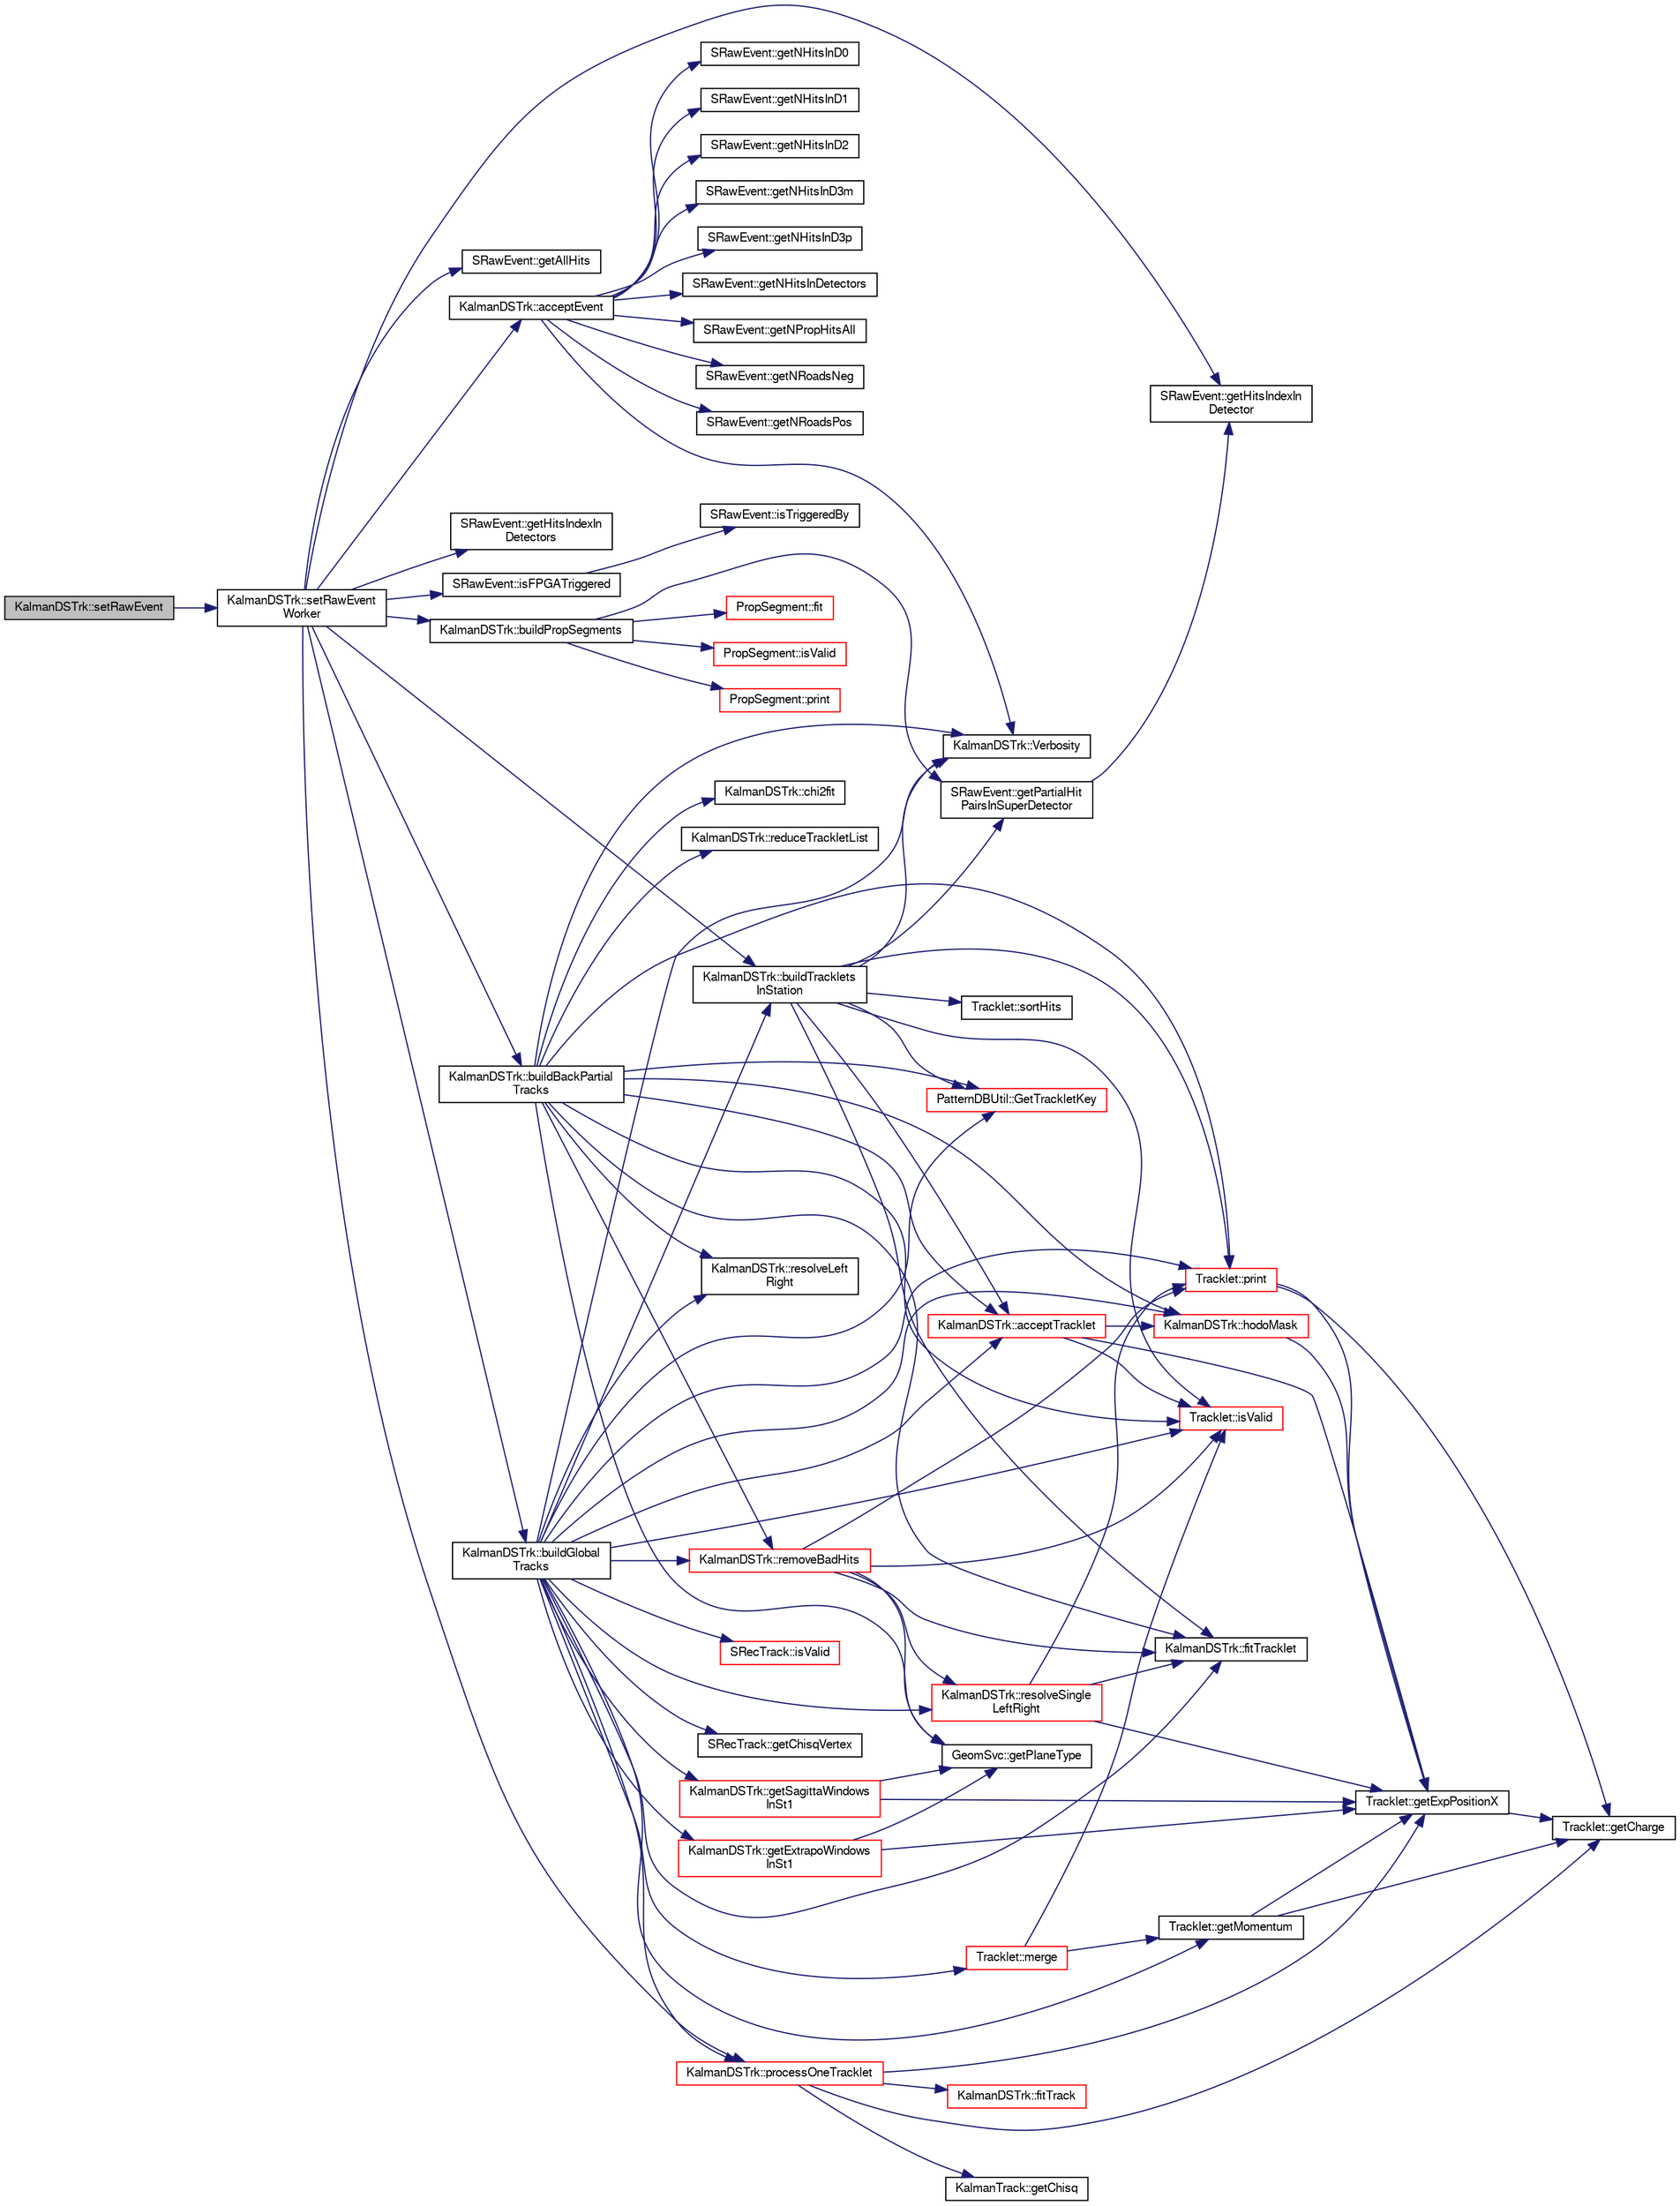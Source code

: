 digraph "KalmanDSTrk::setRawEvent"
{
  bgcolor="transparent";
  edge [fontname="FreeSans",fontsize="10",labelfontname="FreeSans",labelfontsize="10"];
  node [fontname="FreeSans",fontsize="10",shape=record];
  rankdir="LR";
  Node1 [label="KalmanDSTrk::setRawEvent",height=0.2,width=0.4,color="black", fillcolor="grey75", style="filled" fontcolor="black"];
  Node1 -> Node2 [color="midnightblue",fontsize="10",style="solid",fontname="FreeSans"];
  Node2 [label="KalmanDSTrk::setRawEvent\lWorker",height=0.2,width=0.4,color="black",URL="$db/daa/classKalmanDSTrk.html#a58ceb0cdcf685588b2a543d7a9c2bf9d"];
  Node2 -> Node3 [color="midnightblue",fontsize="10",style="solid",fontname="FreeSans"];
  Node3 [label="KalmanDSTrk::acceptEvent",height=0.2,width=0.4,color="black",URL="$db/daa/classKalmanDSTrk.html#a46465ba7b2d935c327e745d75e84e987"];
  Node3 -> Node4 [color="midnightblue",fontsize="10",style="solid",fontname="FreeSans"];
  Node4 [label="SRawEvent::getNHitsInD0",height=0.2,width=0.4,color="black",URL="$d5/d83/classSRawEvent.html#a84f2a0a27b8d7199dcfa8646c7329dc9"];
  Node3 -> Node5 [color="midnightblue",fontsize="10",style="solid",fontname="FreeSans"];
  Node5 [label="SRawEvent::getNHitsInD1",height=0.2,width=0.4,color="black",URL="$d5/d83/classSRawEvent.html#ac10b1d4d7c1fde5b3e03fc2aa9971913"];
  Node3 -> Node6 [color="midnightblue",fontsize="10",style="solid",fontname="FreeSans"];
  Node6 [label="SRawEvent::getNHitsInD2",height=0.2,width=0.4,color="black",URL="$d5/d83/classSRawEvent.html#a1238414467b0d6c43cc758d02b534735"];
  Node3 -> Node7 [color="midnightblue",fontsize="10",style="solid",fontname="FreeSans"];
  Node7 [label="SRawEvent::getNHitsInD3m",height=0.2,width=0.4,color="black",URL="$d5/d83/classSRawEvent.html#a7c85d67df3f2574239ec029c7bfcb8d1"];
  Node3 -> Node8 [color="midnightblue",fontsize="10",style="solid",fontname="FreeSans"];
  Node8 [label="SRawEvent::getNHitsInD3p",height=0.2,width=0.4,color="black",URL="$d5/d83/classSRawEvent.html#a601369467e3de8acba7805a423d18170"];
  Node3 -> Node9 [color="midnightblue",fontsize="10",style="solid",fontname="FreeSans"];
  Node9 [label="SRawEvent::getNHitsInDetectors",height=0.2,width=0.4,color="black",URL="$d5/d83/classSRawEvent.html#ae4c7a5d280af8b58c18c2a1418b6fbbf"];
  Node3 -> Node10 [color="midnightblue",fontsize="10",style="solid",fontname="FreeSans"];
  Node10 [label="SRawEvent::getNPropHitsAll",height=0.2,width=0.4,color="black",URL="$d5/d83/classSRawEvent.html#a1e355c6faa8ee118d23dcc4e30ed65a7"];
  Node3 -> Node11 [color="midnightblue",fontsize="10",style="solid",fontname="FreeSans"];
  Node11 [label="SRawEvent::getNRoadsNeg",height=0.2,width=0.4,color="black",URL="$d5/d83/classSRawEvent.html#a3154afa4fc43e08609234da5399a4eb9"];
  Node3 -> Node12 [color="midnightblue",fontsize="10",style="solid",fontname="FreeSans"];
  Node12 [label="SRawEvent::getNRoadsPos",height=0.2,width=0.4,color="black",URL="$d5/d83/classSRawEvent.html#aa173a02ca8df4bf08b3cda92d20402a7"];
  Node3 -> Node13 [color="midnightblue",fontsize="10",style="solid",fontname="FreeSans"];
  Node13 [label="KalmanDSTrk::Verbosity",height=0.2,width=0.4,color="black",URL="$db/daa/classKalmanDSTrk.html#a27c1f448833fb11030e9e14edaab1de4"];
  Node2 -> Node14 [color="midnightblue",fontsize="10",style="solid",fontname="FreeSans"];
  Node14 [label="SRawEvent::getAllHits",height=0.2,width=0.4,color="black",URL="$d5/d83/classSRawEvent.html#abd6f13b04ed7155aa744111e9324aa41"];
  Node2 -> Node15 [color="midnightblue",fontsize="10",style="solid",fontname="FreeSans"];
  Node15 [label="SRawEvent::isFPGATriggered",height=0.2,width=0.4,color="black",URL="$d5/d83/classSRawEvent.html#aa5f45fc48942fadce059c3a7f29d577c"];
  Node15 -> Node16 [color="midnightblue",fontsize="10",style="solid",fontname="FreeSans"];
  Node16 [label="SRawEvent::isTriggeredBy",height=0.2,width=0.4,color="black",URL="$d5/d83/classSRawEvent.html#af76e9de8f920d84b8f368603c7b1743b"];
  Node2 -> Node17 [color="midnightblue",fontsize="10",style="solid",fontname="FreeSans"];
  Node17 [label="SRawEvent::getHitsIndexIn\lDetectors",height=0.2,width=0.4,color="black",URL="$d5/d83/classSRawEvent.html#a31f6d565298d411c79bc0ddf21d7fd4c"];
  Node2 -> Node18 [color="midnightblue",fontsize="10",style="solid",fontname="FreeSans"];
  Node18 [label="SRawEvent::getHitsIndexIn\lDetector",height=0.2,width=0.4,color="black",URL="$d5/d83/classSRawEvent.html#acf9e10bcf22a77325de8cfc82dc772e0",tooltip="Gets. "];
  Node2 -> Node19 [color="midnightblue",fontsize="10",style="solid",fontname="FreeSans"];
  Node19 [label="KalmanDSTrk::buildPropSegments",height=0.2,width=0.4,color="black",URL="$db/daa/classKalmanDSTrk.html#ac715ce9ee791825f2f65dfd77e6909ba"];
  Node19 -> Node20 [color="midnightblue",fontsize="10",style="solid",fontname="FreeSans"];
  Node20 [label="PropSegment::fit",height=0.2,width=0.4,color="red",URL="$d0/d1e/classPropSegment.html#a50efd15badce32c007c6e1178b2ce977"];
  Node19 -> Node21 [color="midnightblue",fontsize="10",style="solid",fontname="FreeSans"];
  Node21 [label="SRawEvent::getPartialHit\lPairsInSuperDetector",height=0.2,width=0.4,color="black",URL="$d5/d83/classSRawEvent.html#a33468312a0fdd8ebe82ce5f56ce0f1c8"];
  Node21 -> Node18 [color="midnightblue",fontsize="10",style="solid",fontname="FreeSans"];
  Node19 -> Node22 [color="midnightblue",fontsize="10",style="solid",fontname="FreeSans"];
  Node22 [label="PropSegment::isValid",height=0.2,width=0.4,color="red",URL="$d0/d1e/classPropSegment.html#a611e23de53072596ca60acbdfd397345",tooltip="isValid returns non zero if object contains vailid data "];
  Node19 -> Node23 [color="midnightblue",fontsize="10",style="solid",fontname="FreeSans"];
  Node23 [label="PropSegment::print",height=0.2,width=0.4,color="red",URL="$d0/d1e/classPropSegment.html#a04dbc4d41941e680c639e94c335768c6"];
  Node2 -> Node24 [color="midnightblue",fontsize="10",style="solid",fontname="FreeSans"];
  Node24 [label="KalmanDSTrk::buildTracklets\lInStation",height=0.2,width=0.4,color="black",URL="$db/daa/classKalmanDSTrk.html#ab77ac8dc274c5df2658d12c96494d29e",tooltip="Tracklet finding stuff. "];
  Node24 -> Node25 [color="midnightblue",fontsize="10",style="solid",fontname="FreeSans"];
  Node25 [label="KalmanDSTrk::acceptTracklet",height=0.2,width=0.4,color="red",URL="$db/daa/classKalmanDSTrk.html#ac07dbe14e15a8c5fbbca52c118865d33"];
  Node25 -> Node26 [color="midnightblue",fontsize="10",style="solid",fontname="FreeSans"];
  Node26 [label="Tracklet::getExpPositionX",height=0.2,width=0.4,color="black",URL="$d2/d26/classTracklet.html#a34dc65d53a8d13dd4f2cf35ee7f24573"];
  Node26 -> Node27 [color="midnightblue",fontsize="10",style="solid",fontname="FreeSans"];
  Node27 [label="Tracklet::getCharge",height=0.2,width=0.4,color="black",URL="$d2/d26/classTracklet.html#a1f2be06375c110356dabc35f1033ea73"];
  Node25 -> Node28 [color="midnightblue",fontsize="10",style="solid",fontname="FreeSans"];
  Node28 [label="KalmanDSTrk::hodoMask",height=0.2,width=0.4,color="red",URL="$db/daa/classKalmanDSTrk.html#ad56551b49302a8483ec62d2e5b830085"];
  Node28 -> Node26 [color="midnightblue",fontsize="10",style="solid",fontname="FreeSans"];
  Node25 -> Node29 [color="midnightblue",fontsize="10",style="solid",fontname="FreeSans"];
  Node29 [label="Tracklet::isValid",height=0.2,width=0.4,color="red",URL="$d2/d26/classTracklet.html#aca9d101f5ea9336e2e64e9417735b960",tooltip="isValid returns non zero if object contains vailid data "];
  Node24 -> Node30 [color="midnightblue",fontsize="10",style="solid",fontname="FreeSans"];
  Node30 [label="KalmanDSTrk::fitTracklet",height=0.2,width=0.4,color="black",URL="$db/daa/classKalmanDSTrk.html#a7f85c61feb66250b806bbeb6b2b71ff1"];
  Node24 -> Node21 [color="midnightblue",fontsize="10",style="solid",fontname="FreeSans"];
  Node24 -> Node31 [color="midnightblue",fontsize="10",style="solid",fontname="FreeSans"];
  Node31 [label="PatternDBUtil::GetTrackletKey",height=0.2,width=0.4,color="red",URL="$d2/d0e/classPatternDBUtil.html#aed9e2391bc8fb196796eacee685ef5db"];
  Node24 -> Node29 [color="midnightblue",fontsize="10",style="solid",fontname="FreeSans"];
  Node24 -> Node32 [color="midnightblue",fontsize="10",style="solid",fontname="FreeSans"];
  Node32 [label="Tracklet::print",height=0.2,width=0.4,color="red",URL="$d2/d26/classTracklet.html#ae35d72a1a17879f996f97a31df948db4"];
  Node32 -> Node27 [color="midnightblue",fontsize="10",style="solid",fontname="FreeSans"];
  Node32 -> Node26 [color="midnightblue",fontsize="10",style="solid",fontname="FreeSans"];
  Node24 -> Node33 [color="midnightblue",fontsize="10",style="solid",fontname="FreeSans"];
  Node33 [label="Tracklet::sortHits",height=0.2,width=0.4,color="black",URL="$d2/d26/classTracklet.html#a517e8e0a3ccc7678ef2a0cdfa5f7168d"];
  Node24 -> Node13 [color="midnightblue",fontsize="10",style="solid",fontname="FreeSans"];
  Node2 -> Node34 [color="midnightblue",fontsize="10",style="solid",fontname="FreeSans"];
  Node34 [label="KalmanDSTrk::buildBackPartial\lTracks",height=0.2,width=0.4,color="black",URL="$db/daa/classKalmanDSTrk.html#a1d246a6aacb8828783f887e82bb74cd1"];
  Node34 -> Node25 [color="midnightblue",fontsize="10",style="solid",fontname="FreeSans"];
  Node34 -> Node35 [color="midnightblue",fontsize="10",style="solid",fontname="FreeSans"];
  Node35 [label="KalmanDSTrk::chi2fit",height=0.2,width=0.4,color="black",URL="$db/daa/classKalmanDSTrk.html#a09765880f77c3455666b6e4504aeeae4"];
  Node34 -> Node30 [color="midnightblue",fontsize="10",style="solid",fontname="FreeSans"];
  Node34 -> Node36 [color="midnightblue",fontsize="10",style="solid",fontname="FreeSans"];
  Node36 [label="GeomSvc::getPlaneType",height=0.2,width=0.4,color="black",URL="$d0/da0/classGeomSvc.html#ac22b1c50a84423eb7aa7792595c2fca1"];
  Node34 -> Node31 [color="midnightblue",fontsize="10",style="solid",fontname="FreeSans"];
  Node34 -> Node28 [color="midnightblue",fontsize="10",style="solid",fontname="FreeSans"];
  Node34 -> Node29 [color="midnightblue",fontsize="10",style="solid",fontname="FreeSans"];
  Node34 -> Node32 [color="midnightblue",fontsize="10",style="solid",fontname="FreeSans"];
  Node34 -> Node37 [color="midnightblue",fontsize="10",style="solid",fontname="FreeSans"];
  Node37 [label="KalmanDSTrk::reduceTrackletList",height=0.2,width=0.4,color="black",URL="$db/daa/classKalmanDSTrk.html#af5c2d3174a10c0d0d0e8b44e4559242e"];
  Node34 -> Node38 [color="midnightblue",fontsize="10",style="solid",fontname="FreeSans"];
  Node38 [label="KalmanDSTrk::removeBadHits",height=0.2,width=0.4,color="red",URL="$db/daa/classKalmanDSTrk.html#a3f6e88dab44e27eebd46211c27a144ec"];
  Node38 -> Node30 [color="midnightblue",fontsize="10",style="solid",fontname="FreeSans"];
  Node38 -> Node36 [color="midnightblue",fontsize="10",style="solid",fontname="FreeSans"];
  Node38 -> Node29 [color="midnightblue",fontsize="10",style="solid",fontname="FreeSans"];
  Node38 -> Node32 [color="midnightblue",fontsize="10",style="solid",fontname="FreeSans"];
  Node38 -> Node39 [color="midnightblue",fontsize="10",style="solid",fontname="FreeSans"];
  Node39 [label="KalmanDSTrk::resolveSingle\lLeftRight",height=0.2,width=0.4,color="red",URL="$db/daa/classKalmanDSTrk.html#a21fe29527e13bd2493781fc87c8c3a61"];
  Node39 -> Node30 [color="midnightblue",fontsize="10",style="solid",fontname="FreeSans"];
  Node39 -> Node26 [color="midnightblue",fontsize="10",style="solid",fontname="FreeSans"];
  Node39 -> Node32 [color="midnightblue",fontsize="10",style="solid",fontname="FreeSans"];
  Node34 -> Node40 [color="midnightblue",fontsize="10",style="solid",fontname="FreeSans"];
  Node40 [label="KalmanDSTrk::resolveLeft\lRight",height=0.2,width=0.4,color="black",URL="$db/daa/classKalmanDSTrk.html#a6b601939c8c3b95a8a4df5b4a25f550e"];
  Node34 -> Node13 [color="midnightblue",fontsize="10",style="solid",fontname="FreeSans"];
  Node2 -> Node41 [color="midnightblue",fontsize="10",style="solid",fontname="FreeSans"];
  Node41 [label="KalmanDSTrk::buildGlobal\lTracks",height=0.2,width=0.4,color="black",URL="$db/daa/classKalmanDSTrk.html#adf4981f081f2606bf3412851eaa62eb0"];
  Node41 -> Node25 [color="midnightblue",fontsize="10",style="solid",fontname="FreeSans"];
  Node41 -> Node24 [color="midnightblue",fontsize="10",style="solid",fontname="FreeSans"];
  Node41 -> Node30 [color="midnightblue",fontsize="10",style="solid",fontname="FreeSans"];
  Node41 -> Node42 [color="midnightblue",fontsize="10",style="solid",fontname="FreeSans"];
  Node42 [label="SRecTrack::getChisqVertex",height=0.2,width=0.4,color="black",URL="$d6/db1/classSRecTrack.html#afd6e6845e0b2b8a6ff5f0c5af61abb55"];
  Node41 -> Node43 [color="midnightblue",fontsize="10",style="solid",fontname="FreeSans"];
  Node43 [label="KalmanDSTrk::getExtrapoWindows\lInSt1",height=0.2,width=0.4,color="red",URL="$db/daa/classKalmanDSTrk.html#acbf1658718f2fbe59d795d6f41a20027"];
  Node43 -> Node26 [color="midnightblue",fontsize="10",style="solid",fontname="FreeSans"];
  Node43 -> Node36 [color="midnightblue",fontsize="10",style="solid",fontname="FreeSans"];
  Node41 -> Node44 [color="midnightblue",fontsize="10",style="solid",fontname="FreeSans"];
  Node44 [label="Tracklet::getMomentum",height=0.2,width=0.4,color="black",URL="$d2/d26/classTracklet.html#a766bdd8c80191d06012bb3d0b7d8c889"];
  Node44 -> Node27 [color="midnightblue",fontsize="10",style="solid",fontname="FreeSans"];
  Node44 -> Node26 [color="midnightblue",fontsize="10",style="solid",fontname="FreeSans"];
  Node41 -> Node45 [color="midnightblue",fontsize="10",style="solid",fontname="FreeSans"];
  Node45 [label="KalmanDSTrk::getSagittaWindows\lInSt1",height=0.2,width=0.4,color="red",URL="$db/daa/classKalmanDSTrk.html#a9478d29eb6c32ab6a465c6f9eed0f060"];
  Node45 -> Node26 [color="midnightblue",fontsize="10",style="solid",fontname="FreeSans"];
  Node45 -> Node36 [color="midnightblue",fontsize="10",style="solid",fontname="FreeSans"];
  Node41 -> Node31 [color="midnightblue",fontsize="10",style="solid",fontname="FreeSans"];
  Node41 -> Node28 [color="midnightblue",fontsize="10",style="solid",fontname="FreeSans"];
  Node41 -> Node46 [color="midnightblue",fontsize="10",style="solid",fontname="FreeSans"];
  Node46 [label="SRecTrack::isValid",height=0.2,width=0.4,color="red",URL="$d6/db1/classSRecTrack.html#a698b0cb0c6ebd209a0eeb514cc83a95e",tooltip="isValid returns non zero if object contains vailid data "];
  Node41 -> Node29 [color="midnightblue",fontsize="10",style="solid",fontname="FreeSans"];
  Node41 -> Node47 [color="midnightblue",fontsize="10",style="solid",fontname="FreeSans"];
  Node47 [label="Tracklet::merge",height=0.2,width=0.4,color="red",URL="$d2/d26/classTracklet.html#aee5b5f15d7f0485b9bb3897defcea876"];
  Node47 -> Node44 [color="midnightblue",fontsize="10",style="solid",fontname="FreeSans"];
  Node47 -> Node29 [color="midnightblue",fontsize="10",style="solid",fontname="FreeSans"];
  Node41 -> Node32 [color="midnightblue",fontsize="10",style="solid",fontname="FreeSans"];
  Node41 -> Node48 [color="midnightblue",fontsize="10",style="solid",fontname="FreeSans"];
  Node48 [label="KalmanDSTrk::processOneTracklet",height=0.2,width=0.4,color="red",URL="$db/daa/classKalmanDSTrk.html#ace95cba717e2c3b24dfb46e8d458f61a",tooltip="Track fitting stuff. "];
  Node48 -> Node49 [color="midnightblue",fontsize="10",style="solid",fontname="FreeSans"];
  Node49 [label="KalmanDSTrk::fitTrack",height=0.2,width=0.4,color="red",URL="$db/daa/classKalmanDSTrk.html#a6ef1da3cf3344ef3215f9618c1cfe21f"];
  Node48 -> Node27 [color="midnightblue",fontsize="10",style="solid",fontname="FreeSans"];
  Node48 -> Node50 [color="midnightblue",fontsize="10",style="solid",fontname="FreeSans"];
  Node50 [label="KalmanTrack::getChisq",height=0.2,width=0.4,color="black",URL="$d9/dc3/classKalmanTrack.html#ad5ef74d239b6c85ca6b3533866f72781"];
  Node48 -> Node26 [color="midnightblue",fontsize="10",style="solid",fontname="FreeSans"];
  Node41 -> Node38 [color="midnightblue",fontsize="10",style="solid",fontname="FreeSans"];
  Node41 -> Node40 [color="midnightblue",fontsize="10",style="solid",fontname="FreeSans"];
  Node41 -> Node39 [color="midnightblue",fontsize="10",style="solid",fontname="FreeSans"];
  Node41 -> Node13 [color="midnightblue",fontsize="10",style="solid",fontname="FreeSans"];
  Node2 -> Node48 [color="midnightblue",fontsize="10",style="solid",fontname="FreeSans"];
}
